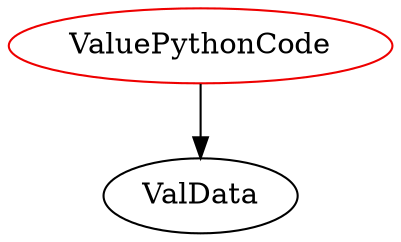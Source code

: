 digraph valuepythoncode{
ValuePythonCode -> ValData;
ValuePythonCode	[shape=oval, color=red2, label="ValuePythonCode"];
}
